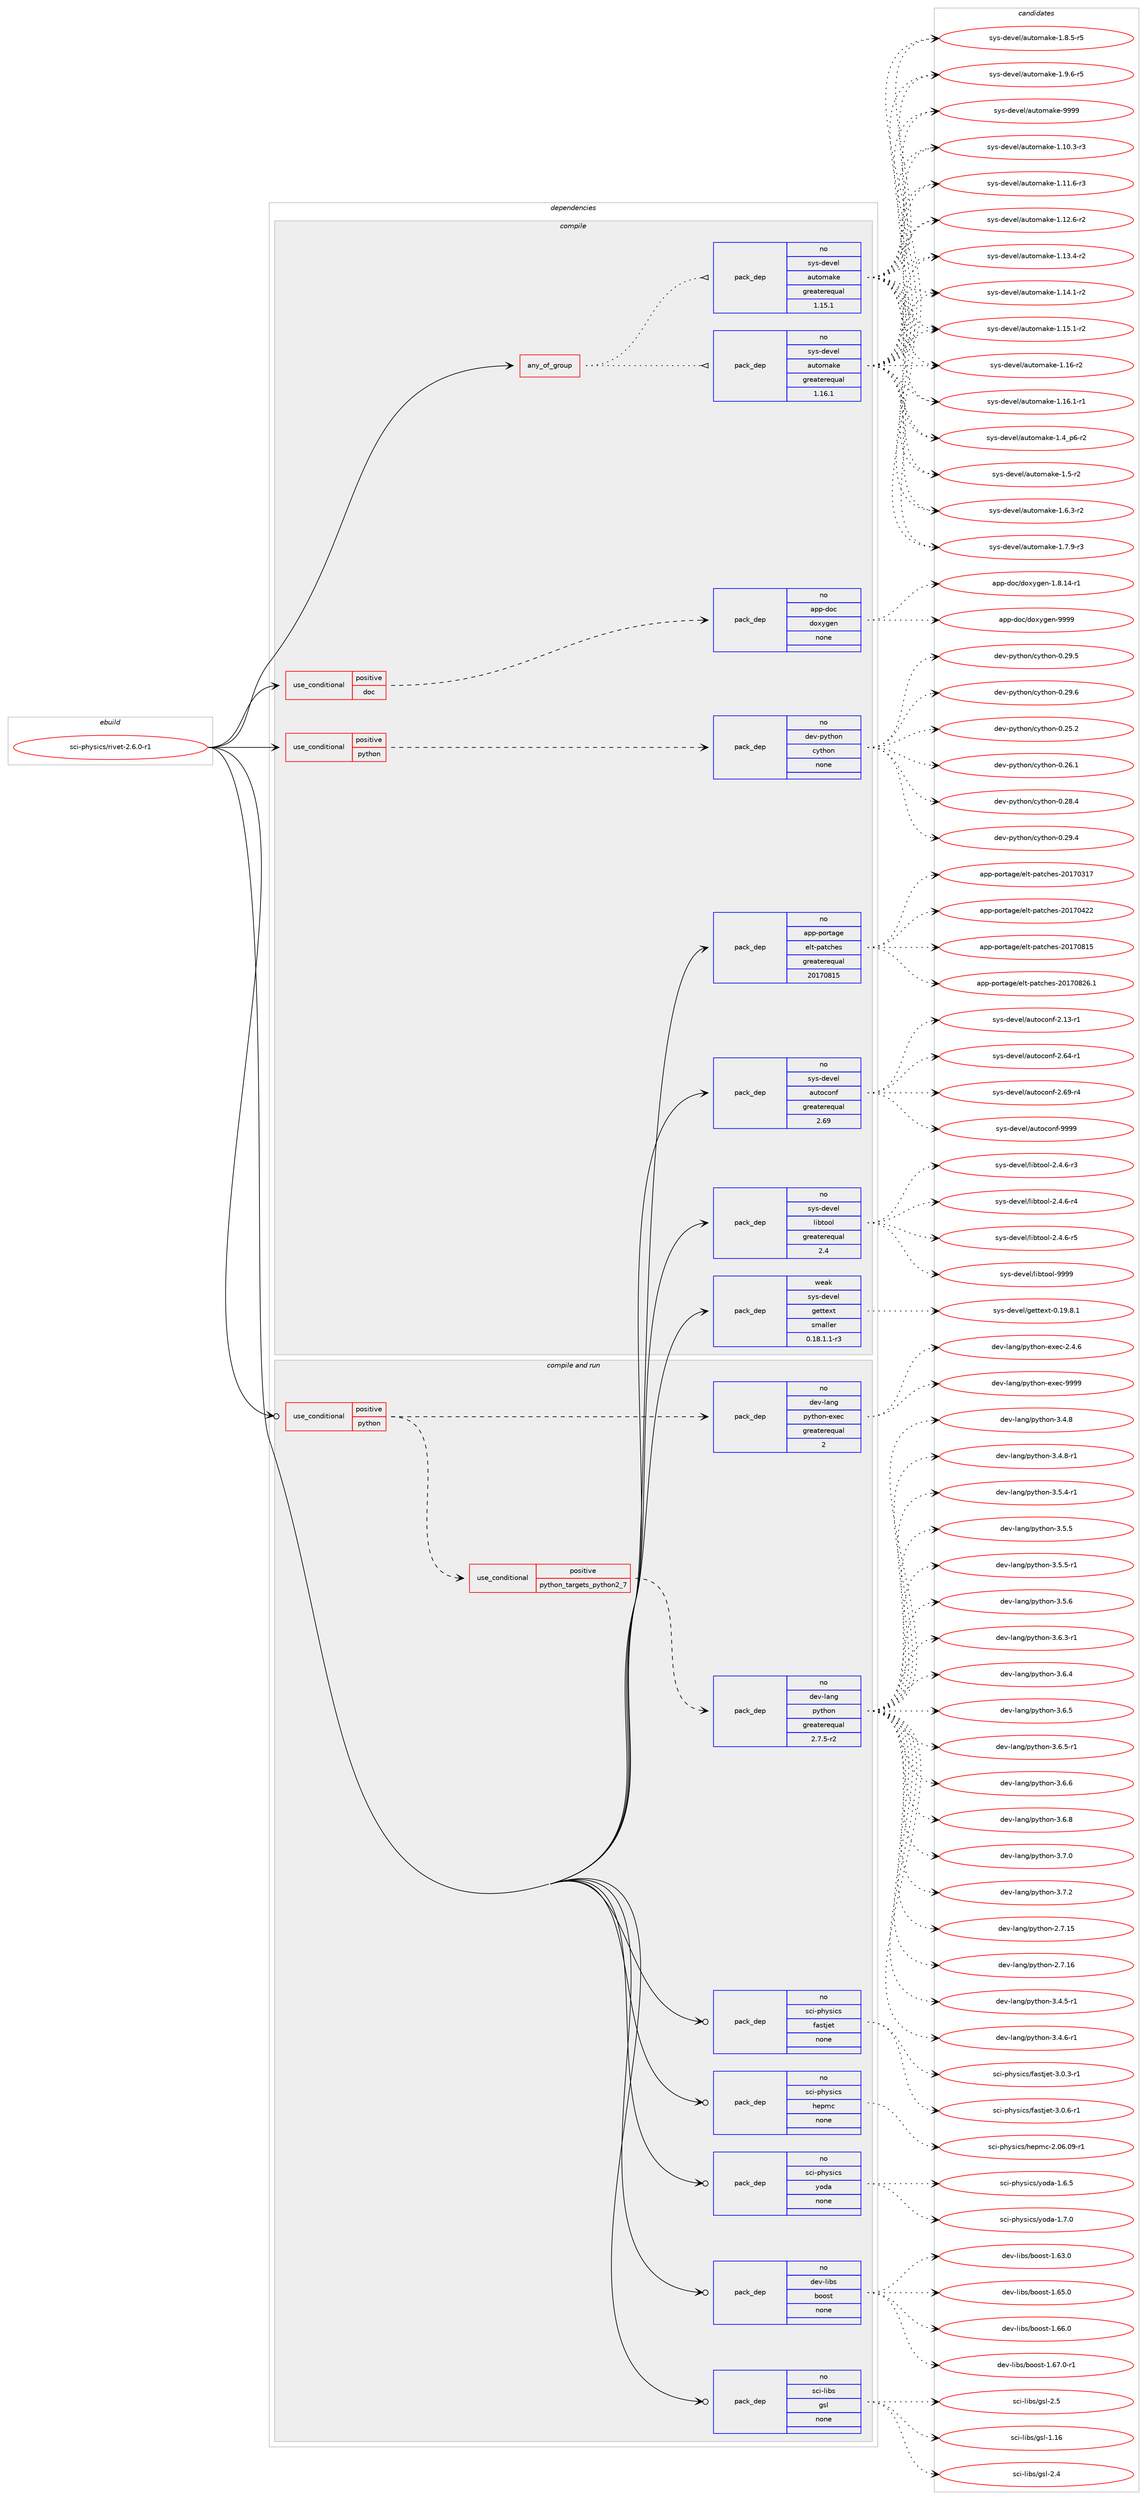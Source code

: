digraph prolog {

# *************
# Graph options
# *************

newrank=true;
concentrate=true;
compound=true;
graph [rankdir=LR,fontname=Helvetica,fontsize=10,ranksep=1.5];#, ranksep=2.5, nodesep=0.2];
edge  [arrowhead=vee];
node  [fontname=Helvetica,fontsize=10];

# **********
# The ebuild
# **********

subgraph cluster_leftcol {
color=gray;
rank=same;
label=<<i>ebuild</i>>;
id [label="sci-physics/rivet-2.6.0-r1", color=red, width=4, href="../sci-physics/rivet-2.6.0-r1.svg"];
}

# ****************
# The dependencies
# ****************

subgraph cluster_midcol {
color=gray;
label=<<i>dependencies</i>>;
subgraph cluster_compile {
fillcolor="#eeeeee";
style=filled;
label=<<i>compile</i>>;
subgraph any27036 {
dependency1700957 [label=<<TABLE BORDER="0" CELLBORDER="1" CELLSPACING="0" CELLPADDING="4"><TR><TD CELLPADDING="10">any_of_group</TD></TR></TABLE>>, shape=none, color=red];subgraph pack1217906 {
dependency1700958 [label=<<TABLE BORDER="0" CELLBORDER="1" CELLSPACING="0" CELLPADDING="4" WIDTH="220"><TR><TD ROWSPAN="6" CELLPADDING="30">pack_dep</TD></TR><TR><TD WIDTH="110">no</TD></TR><TR><TD>sys-devel</TD></TR><TR><TD>automake</TD></TR><TR><TD>greaterequal</TD></TR><TR><TD>1.16.1</TD></TR></TABLE>>, shape=none, color=blue];
}
dependency1700957:e -> dependency1700958:w [weight=20,style="dotted",arrowhead="oinv"];
subgraph pack1217907 {
dependency1700959 [label=<<TABLE BORDER="0" CELLBORDER="1" CELLSPACING="0" CELLPADDING="4" WIDTH="220"><TR><TD ROWSPAN="6" CELLPADDING="30">pack_dep</TD></TR><TR><TD WIDTH="110">no</TD></TR><TR><TD>sys-devel</TD></TR><TR><TD>automake</TD></TR><TR><TD>greaterequal</TD></TR><TR><TD>1.15.1</TD></TR></TABLE>>, shape=none, color=blue];
}
dependency1700957:e -> dependency1700959:w [weight=20,style="dotted",arrowhead="oinv"];
}
id:e -> dependency1700957:w [weight=20,style="solid",arrowhead="vee"];
subgraph cond455163 {
dependency1700960 [label=<<TABLE BORDER="0" CELLBORDER="1" CELLSPACING="0" CELLPADDING="4"><TR><TD ROWSPAN="3" CELLPADDING="10">use_conditional</TD></TR><TR><TD>positive</TD></TR><TR><TD>doc</TD></TR></TABLE>>, shape=none, color=red];
subgraph pack1217908 {
dependency1700961 [label=<<TABLE BORDER="0" CELLBORDER="1" CELLSPACING="0" CELLPADDING="4" WIDTH="220"><TR><TD ROWSPAN="6" CELLPADDING="30">pack_dep</TD></TR><TR><TD WIDTH="110">no</TD></TR><TR><TD>app-doc</TD></TR><TR><TD>doxygen</TD></TR><TR><TD>none</TD></TR><TR><TD></TD></TR></TABLE>>, shape=none, color=blue];
}
dependency1700960:e -> dependency1700961:w [weight=20,style="dashed",arrowhead="vee"];
}
id:e -> dependency1700960:w [weight=20,style="solid",arrowhead="vee"];
subgraph cond455164 {
dependency1700962 [label=<<TABLE BORDER="0" CELLBORDER="1" CELLSPACING="0" CELLPADDING="4"><TR><TD ROWSPAN="3" CELLPADDING="10">use_conditional</TD></TR><TR><TD>positive</TD></TR><TR><TD>python</TD></TR></TABLE>>, shape=none, color=red];
subgraph pack1217909 {
dependency1700963 [label=<<TABLE BORDER="0" CELLBORDER="1" CELLSPACING="0" CELLPADDING="4" WIDTH="220"><TR><TD ROWSPAN="6" CELLPADDING="30">pack_dep</TD></TR><TR><TD WIDTH="110">no</TD></TR><TR><TD>dev-python</TD></TR><TR><TD>cython</TD></TR><TR><TD>none</TD></TR><TR><TD></TD></TR></TABLE>>, shape=none, color=blue];
}
dependency1700962:e -> dependency1700963:w [weight=20,style="dashed",arrowhead="vee"];
}
id:e -> dependency1700962:w [weight=20,style="solid",arrowhead="vee"];
subgraph pack1217910 {
dependency1700964 [label=<<TABLE BORDER="0" CELLBORDER="1" CELLSPACING="0" CELLPADDING="4" WIDTH="220"><TR><TD ROWSPAN="6" CELLPADDING="30">pack_dep</TD></TR><TR><TD WIDTH="110">no</TD></TR><TR><TD>app-portage</TD></TR><TR><TD>elt-patches</TD></TR><TR><TD>greaterequal</TD></TR><TR><TD>20170815</TD></TR></TABLE>>, shape=none, color=blue];
}
id:e -> dependency1700964:w [weight=20,style="solid",arrowhead="vee"];
subgraph pack1217911 {
dependency1700965 [label=<<TABLE BORDER="0" CELLBORDER="1" CELLSPACING="0" CELLPADDING="4" WIDTH="220"><TR><TD ROWSPAN="6" CELLPADDING="30">pack_dep</TD></TR><TR><TD WIDTH="110">no</TD></TR><TR><TD>sys-devel</TD></TR><TR><TD>autoconf</TD></TR><TR><TD>greaterequal</TD></TR><TR><TD>2.69</TD></TR></TABLE>>, shape=none, color=blue];
}
id:e -> dependency1700965:w [weight=20,style="solid",arrowhead="vee"];
subgraph pack1217912 {
dependency1700966 [label=<<TABLE BORDER="0" CELLBORDER="1" CELLSPACING="0" CELLPADDING="4" WIDTH="220"><TR><TD ROWSPAN="6" CELLPADDING="30">pack_dep</TD></TR><TR><TD WIDTH="110">no</TD></TR><TR><TD>sys-devel</TD></TR><TR><TD>libtool</TD></TR><TR><TD>greaterequal</TD></TR><TR><TD>2.4</TD></TR></TABLE>>, shape=none, color=blue];
}
id:e -> dependency1700966:w [weight=20,style="solid",arrowhead="vee"];
subgraph pack1217913 {
dependency1700967 [label=<<TABLE BORDER="0" CELLBORDER="1" CELLSPACING="0" CELLPADDING="4" WIDTH="220"><TR><TD ROWSPAN="6" CELLPADDING="30">pack_dep</TD></TR><TR><TD WIDTH="110">weak</TD></TR><TR><TD>sys-devel</TD></TR><TR><TD>gettext</TD></TR><TR><TD>smaller</TD></TR><TR><TD>0.18.1.1-r3</TD></TR></TABLE>>, shape=none, color=blue];
}
id:e -> dependency1700967:w [weight=20,style="solid",arrowhead="vee"];
}
subgraph cluster_compileandrun {
fillcolor="#eeeeee";
style=filled;
label=<<i>compile and run</i>>;
subgraph cond455165 {
dependency1700968 [label=<<TABLE BORDER="0" CELLBORDER="1" CELLSPACING="0" CELLPADDING="4"><TR><TD ROWSPAN="3" CELLPADDING="10">use_conditional</TD></TR><TR><TD>positive</TD></TR><TR><TD>python</TD></TR></TABLE>>, shape=none, color=red];
subgraph cond455166 {
dependency1700969 [label=<<TABLE BORDER="0" CELLBORDER="1" CELLSPACING="0" CELLPADDING="4"><TR><TD ROWSPAN="3" CELLPADDING="10">use_conditional</TD></TR><TR><TD>positive</TD></TR><TR><TD>python_targets_python2_7</TD></TR></TABLE>>, shape=none, color=red];
subgraph pack1217914 {
dependency1700970 [label=<<TABLE BORDER="0" CELLBORDER="1" CELLSPACING="0" CELLPADDING="4" WIDTH="220"><TR><TD ROWSPAN="6" CELLPADDING="30">pack_dep</TD></TR><TR><TD WIDTH="110">no</TD></TR><TR><TD>dev-lang</TD></TR><TR><TD>python</TD></TR><TR><TD>greaterequal</TD></TR><TR><TD>2.7.5-r2</TD></TR></TABLE>>, shape=none, color=blue];
}
dependency1700969:e -> dependency1700970:w [weight=20,style="dashed",arrowhead="vee"];
}
dependency1700968:e -> dependency1700969:w [weight=20,style="dashed",arrowhead="vee"];
subgraph pack1217915 {
dependency1700971 [label=<<TABLE BORDER="0" CELLBORDER="1" CELLSPACING="0" CELLPADDING="4" WIDTH="220"><TR><TD ROWSPAN="6" CELLPADDING="30">pack_dep</TD></TR><TR><TD WIDTH="110">no</TD></TR><TR><TD>dev-lang</TD></TR><TR><TD>python-exec</TD></TR><TR><TD>greaterequal</TD></TR><TR><TD>2</TD></TR></TABLE>>, shape=none, color=blue];
}
dependency1700968:e -> dependency1700971:w [weight=20,style="dashed",arrowhead="vee"];
}
id:e -> dependency1700968:w [weight=20,style="solid",arrowhead="odotvee"];
subgraph pack1217916 {
dependency1700972 [label=<<TABLE BORDER="0" CELLBORDER="1" CELLSPACING="0" CELLPADDING="4" WIDTH="220"><TR><TD ROWSPAN="6" CELLPADDING="30">pack_dep</TD></TR><TR><TD WIDTH="110">no</TD></TR><TR><TD>dev-libs</TD></TR><TR><TD>boost</TD></TR><TR><TD>none</TD></TR><TR><TD></TD></TR></TABLE>>, shape=none, color=blue];
}
id:e -> dependency1700972:w [weight=20,style="solid",arrowhead="odotvee"];
subgraph pack1217917 {
dependency1700973 [label=<<TABLE BORDER="0" CELLBORDER="1" CELLSPACING="0" CELLPADDING="4" WIDTH="220"><TR><TD ROWSPAN="6" CELLPADDING="30">pack_dep</TD></TR><TR><TD WIDTH="110">no</TD></TR><TR><TD>sci-libs</TD></TR><TR><TD>gsl</TD></TR><TR><TD>none</TD></TR><TR><TD></TD></TR></TABLE>>, shape=none, color=blue];
}
id:e -> dependency1700973:w [weight=20,style="solid",arrowhead="odotvee"];
subgraph pack1217918 {
dependency1700974 [label=<<TABLE BORDER="0" CELLBORDER="1" CELLSPACING="0" CELLPADDING="4" WIDTH="220"><TR><TD ROWSPAN="6" CELLPADDING="30">pack_dep</TD></TR><TR><TD WIDTH="110">no</TD></TR><TR><TD>sci-physics</TD></TR><TR><TD>fastjet</TD></TR><TR><TD>none</TD></TR><TR><TD></TD></TR></TABLE>>, shape=none, color=blue];
}
id:e -> dependency1700974:w [weight=20,style="solid",arrowhead="odotvee"];
subgraph pack1217919 {
dependency1700975 [label=<<TABLE BORDER="0" CELLBORDER="1" CELLSPACING="0" CELLPADDING="4" WIDTH="220"><TR><TD ROWSPAN="6" CELLPADDING="30">pack_dep</TD></TR><TR><TD WIDTH="110">no</TD></TR><TR><TD>sci-physics</TD></TR><TR><TD>hepmc</TD></TR><TR><TD>none</TD></TR><TR><TD></TD></TR></TABLE>>, shape=none, color=blue];
}
id:e -> dependency1700975:w [weight=20,style="solid",arrowhead="odotvee"];
subgraph pack1217920 {
dependency1700976 [label=<<TABLE BORDER="0" CELLBORDER="1" CELLSPACING="0" CELLPADDING="4" WIDTH="220"><TR><TD ROWSPAN="6" CELLPADDING="30">pack_dep</TD></TR><TR><TD WIDTH="110">no</TD></TR><TR><TD>sci-physics</TD></TR><TR><TD>yoda</TD></TR><TR><TD>none</TD></TR><TR><TD></TD></TR></TABLE>>, shape=none, color=blue];
}
id:e -> dependency1700976:w [weight=20,style="solid",arrowhead="odotvee"];
}
subgraph cluster_run {
fillcolor="#eeeeee";
style=filled;
label=<<i>run</i>>;
}
}

# **************
# The candidates
# **************

subgraph cluster_choices {
rank=same;
color=gray;
label=<<i>candidates</i>>;

subgraph choice1217906 {
color=black;
nodesep=1;
choice11512111545100101118101108479711711611110997107101454946494846514511451 [label="sys-devel/automake-1.10.3-r3", color=red, width=4,href="../sys-devel/automake-1.10.3-r3.svg"];
choice11512111545100101118101108479711711611110997107101454946494946544511451 [label="sys-devel/automake-1.11.6-r3", color=red, width=4,href="../sys-devel/automake-1.11.6-r3.svg"];
choice11512111545100101118101108479711711611110997107101454946495046544511450 [label="sys-devel/automake-1.12.6-r2", color=red, width=4,href="../sys-devel/automake-1.12.6-r2.svg"];
choice11512111545100101118101108479711711611110997107101454946495146524511450 [label="sys-devel/automake-1.13.4-r2", color=red, width=4,href="../sys-devel/automake-1.13.4-r2.svg"];
choice11512111545100101118101108479711711611110997107101454946495246494511450 [label="sys-devel/automake-1.14.1-r2", color=red, width=4,href="../sys-devel/automake-1.14.1-r2.svg"];
choice11512111545100101118101108479711711611110997107101454946495346494511450 [label="sys-devel/automake-1.15.1-r2", color=red, width=4,href="../sys-devel/automake-1.15.1-r2.svg"];
choice1151211154510010111810110847971171161111099710710145494649544511450 [label="sys-devel/automake-1.16-r2", color=red, width=4,href="../sys-devel/automake-1.16-r2.svg"];
choice11512111545100101118101108479711711611110997107101454946495446494511449 [label="sys-devel/automake-1.16.1-r1", color=red, width=4,href="../sys-devel/automake-1.16.1-r1.svg"];
choice115121115451001011181011084797117116111109971071014549465295112544511450 [label="sys-devel/automake-1.4_p6-r2", color=red, width=4,href="../sys-devel/automake-1.4_p6-r2.svg"];
choice11512111545100101118101108479711711611110997107101454946534511450 [label="sys-devel/automake-1.5-r2", color=red, width=4,href="../sys-devel/automake-1.5-r2.svg"];
choice115121115451001011181011084797117116111109971071014549465446514511450 [label="sys-devel/automake-1.6.3-r2", color=red, width=4,href="../sys-devel/automake-1.6.3-r2.svg"];
choice115121115451001011181011084797117116111109971071014549465546574511451 [label="sys-devel/automake-1.7.9-r3", color=red, width=4,href="../sys-devel/automake-1.7.9-r3.svg"];
choice115121115451001011181011084797117116111109971071014549465646534511453 [label="sys-devel/automake-1.8.5-r5", color=red, width=4,href="../sys-devel/automake-1.8.5-r5.svg"];
choice115121115451001011181011084797117116111109971071014549465746544511453 [label="sys-devel/automake-1.9.6-r5", color=red, width=4,href="../sys-devel/automake-1.9.6-r5.svg"];
choice115121115451001011181011084797117116111109971071014557575757 [label="sys-devel/automake-9999", color=red, width=4,href="../sys-devel/automake-9999.svg"];
dependency1700958:e -> choice11512111545100101118101108479711711611110997107101454946494846514511451:w [style=dotted,weight="100"];
dependency1700958:e -> choice11512111545100101118101108479711711611110997107101454946494946544511451:w [style=dotted,weight="100"];
dependency1700958:e -> choice11512111545100101118101108479711711611110997107101454946495046544511450:w [style=dotted,weight="100"];
dependency1700958:e -> choice11512111545100101118101108479711711611110997107101454946495146524511450:w [style=dotted,weight="100"];
dependency1700958:e -> choice11512111545100101118101108479711711611110997107101454946495246494511450:w [style=dotted,weight="100"];
dependency1700958:e -> choice11512111545100101118101108479711711611110997107101454946495346494511450:w [style=dotted,weight="100"];
dependency1700958:e -> choice1151211154510010111810110847971171161111099710710145494649544511450:w [style=dotted,weight="100"];
dependency1700958:e -> choice11512111545100101118101108479711711611110997107101454946495446494511449:w [style=dotted,weight="100"];
dependency1700958:e -> choice115121115451001011181011084797117116111109971071014549465295112544511450:w [style=dotted,weight="100"];
dependency1700958:e -> choice11512111545100101118101108479711711611110997107101454946534511450:w [style=dotted,weight="100"];
dependency1700958:e -> choice115121115451001011181011084797117116111109971071014549465446514511450:w [style=dotted,weight="100"];
dependency1700958:e -> choice115121115451001011181011084797117116111109971071014549465546574511451:w [style=dotted,weight="100"];
dependency1700958:e -> choice115121115451001011181011084797117116111109971071014549465646534511453:w [style=dotted,weight="100"];
dependency1700958:e -> choice115121115451001011181011084797117116111109971071014549465746544511453:w [style=dotted,weight="100"];
dependency1700958:e -> choice115121115451001011181011084797117116111109971071014557575757:w [style=dotted,weight="100"];
}
subgraph choice1217907 {
color=black;
nodesep=1;
choice11512111545100101118101108479711711611110997107101454946494846514511451 [label="sys-devel/automake-1.10.3-r3", color=red, width=4,href="../sys-devel/automake-1.10.3-r3.svg"];
choice11512111545100101118101108479711711611110997107101454946494946544511451 [label="sys-devel/automake-1.11.6-r3", color=red, width=4,href="../sys-devel/automake-1.11.6-r3.svg"];
choice11512111545100101118101108479711711611110997107101454946495046544511450 [label="sys-devel/automake-1.12.6-r2", color=red, width=4,href="../sys-devel/automake-1.12.6-r2.svg"];
choice11512111545100101118101108479711711611110997107101454946495146524511450 [label="sys-devel/automake-1.13.4-r2", color=red, width=4,href="../sys-devel/automake-1.13.4-r2.svg"];
choice11512111545100101118101108479711711611110997107101454946495246494511450 [label="sys-devel/automake-1.14.1-r2", color=red, width=4,href="../sys-devel/automake-1.14.1-r2.svg"];
choice11512111545100101118101108479711711611110997107101454946495346494511450 [label="sys-devel/automake-1.15.1-r2", color=red, width=4,href="../sys-devel/automake-1.15.1-r2.svg"];
choice1151211154510010111810110847971171161111099710710145494649544511450 [label="sys-devel/automake-1.16-r2", color=red, width=4,href="../sys-devel/automake-1.16-r2.svg"];
choice11512111545100101118101108479711711611110997107101454946495446494511449 [label="sys-devel/automake-1.16.1-r1", color=red, width=4,href="../sys-devel/automake-1.16.1-r1.svg"];
choice115121115451001011181011084797117116111109971071014549465295112544511450 [label="sys-devel/automake-1.4_p6-r2", color=red, width=4,href="../sys-devel/automake-1.4_p6-r2.svg"];
choice11512111545100101118101108479711711611110997107101454946534511450 [label="sys-devel/automake-1.5-r2", color=red, width=4,href="../sys-devel/automake-1.5-r2.svg"];
choice115121115451001011181011084797117116111109971071014549465446514511450 [label="sys-devel/automake-1.6.3-r2", color=red, width=4,href="../sys-devel/automake-1.6.3-r2.svg"];
choice115121115451001011181011084797117116111109971071014549465546574511451 [label="sys-devel/automake-1.7.9-r3", color=red, width=4,href="../sys-devel/automake-1.7.9-r3.svg"];
choice115121115451001011181011084797117116111109971071014549465646534511453 [label="sys-devel/automake-1.8.5-r5", color=red, width=4,href="../sys-devel/automake-1.8.5-r5.svg"];
choice115121115451001011181011084797117116111109971071014549465746544511453 [label="sys-devel/automake-1.9.6-r5", color=red, width=4,href="../sys-devel/automake-1.9.6-r5.svg"];
choice115121115451001011181011084797117116111109971071014557575757 [label="sys-devel/automake-9999", color=red, width=4,href="../sys-devel/automake-9999.svg"];
dependency1700959:e -> choice11512111545100101118101108479711711611110997107101454946494846514511451:w [style=dotted,weight="100"];
dependency1700959:e -> choice11512111545100101118101108479711711611110997107101454946494946544511451:w [style=dotted,weight="100"];
dependency1700959:e -> choice11512111545100101118101108479711711611110997107101454946495046544511450:w [style=dotted,weight="100"];
dependency1700959:e -> choice11512111545100101118101108479711711611110997107101454946495146524511450:w [style=dotted,weight="100"];
dependency1700959:e -> choice11512111545100101118101108479711711611110997107101454946495246494511450:w [style=dotted,weight="100"];
dependency1700959:e -> choice11512111545100101118101108479711711611110997107101454946495346494511450:w [style=dotted,weight="100"];
dependency1700959:e -> choice1151211154510010111810110847971171161111099710710145494649544511450:w [style=dotted,weight="100"];
dependency1700959:e -> choice11512111545100101118101108479711711611110997107101454946495446494511449:w [style=dotted,weight="100"];
dependency1700959:e -> choice115121115451001011181011084797117116111109971071014549465295112544511450:w [style=dotted,weight="100"];
dependency1700959:e -> choice11512111545100101118101108479711711611110997107101454946534511450:w [style=dotted,weight="100"];
dependency1700959:e -> choice115121115451001011181011084797117116111109971071014549465446514511450:w [style=dotted,weight="100"];
dependency1700959:e -> choice115121115451001011181011084797117116111109971071014549465546574511451:w [style=dotted,weight="100"];
dependency1700959:e -> choice115121115451001011181011084797117116111109971071014549465646534511453:w [style=dotted,weight="100"];
dependency1700959:e -> choice115121115451001011181011084797117116111109971071014549465746544511453:w [style=dotted,weight="100"];
dependency1700959:e -> choice115121115451001011181011084797117116111109971071014557575757:w [style=dotted,weight="100"];
}
subgraph choice1217908 {
color=black;
nodesep=1;
choice97112112451001119947100111120121103101110454946564649524511449 [label="app-doc/doxygen-1.8.14-r1", color=red, width=4,href="../app-doc/doxygen-1.8.14-r1.svg"];
choice971121124510011199471001111201211031011104557575757 [label="app-doc/doxygen-9999", color=red, width=4,href="../app-doc/doxygen-9999.svg"];
dependency1700961:e -> choice97112112451001119947100111120121103101110454946564649524511449:w [style=dotted,weight="100"];
dependency1700961:e -> choice971121124510011199471001111201211031011104557575757:w [style=dotted,weight="100"];
}
subgraph choice1217909 {
color=black;
nodesep=1;
choice10010111845112121116104111110479912111610411111045484650534650 [label="dev-python/cython-0.25.2", color=red, width=4,href="../dev-python/cython-0.25.2.svg"];
choice10010111845112121116104111110479912111610411111045484650544649 [label="dev-python/cython-0.26.1", color=red, width=4,href="../dev-python/cython-0.26.1.svg"];
choice10010111845112121116104111110479912111610411111045484650564652 [label="dev-python/cython-0.28.4", color=red, width=4,href="../dev-python/cython-0.28.4.svg"];
choice10010111845112121116104111110479912111610411111045484650574652 [label="dev-python/cython-0.29.4", color=red, width=4,href="../dev-python/cython-0.29.4.svg"];
choice10010111845112121116104111110479912111610411111045484650574653 [label="dev-python/cython-0.29.5", color=red, width=4,href="../dev-python/cython-0.29.5.svg"];
choice10010111845112121116104111110479912111610411111045484650574654 [label="dev-python/cython-0.29.6", color=red, width=4,href="../dev-python/cython-0.29.6.svg"];
dependency1700963:e -> choice10010111845112121116104111110479912111610411111045484650534650:w [style=dotted,weight="100"];
dependency1700963:e -> choice10010111845112121116104111110479912111610411111045484650544649:w [style=dotted,weight="100"];
dependency1700963:e -> choice10010111845112121116104111110479912111610411111045484650564652:w [style=dotted,weight="100"];
dependency1700963:e -> choice10010111845112121116104111110479912111610411111045484650574652:w [style=dotted,weight="100"];
dependency1700963:e -> choice10010111845112121116104111110479912111610411111045484650574653:w [style=dotted,weight="100"];
dependency1700963:e -> choice10010111845112121116104111110479912111610411111045484650574654:w [style=dotted,weight="100"];
}
subgraph choice1217910 {
color=black;
nodesep=1;
choice97112112451121111141169710310147101108116451129711699104101115455048495548514955 [label="app-portage/elt-patches-20170317", color=red, width=4,href="../app-portage/elt-patches-20170317.svg"];
choice97112112451121111141169710310147101108116451129711699104101115455048495548525050 [label="app-portage/elt-patches-20170422", color=red, width=4,href="../app-portage/elt-patches-20170422.svg"];
choice97112112451121111141169710310147101108116451129711699104101115455048495548564953 [label="app-portage/elt-patches-20170815", color=red, width=4,href="../app-portage/elt-patches-20170815.svg"];
choice971121124511211111411697103101471011081164511297116991041011154550484955485650544649 [label="app-portage/elt-patches-20170826.1", color=red, width=4,href="../app-portage/elt-patches-20170826.1.svg"];
dependency1700964:e -> choice97112112451121111141169710310147101108116451129711699104101115455048495548514955:w [style=dotted,weight="100"];
dependency1700964:e -> choice97112112451121111141169710310147101108116451129711699104101115455048495548525050:w [style=dotted,weight="100"];
dependency1700964:e -> choice97112112451121111141169710310147101108116451129711699104101115455048495548564953:w [style=dotted,weight="100"];
dependency1700964:e -> choice971121124511211111411697103101471011081164511297116991041011154550484955485650544649:w [style=dotted,weight="100"];
}
subgraph choice1217911 {
color=black;
nodesep=1;
choice1151211154510010111810110847971171161119911111010245504649514511449 [label="sys-devel/autoconf-2.13-r1", color=red, width=4,href="../sys-devel/autoconf-2.13-r1.svg"];
choice1151211154510010111810110847971171161119911111010245504654524511449 [label="sys-devel/autoconf-2.64-r1", color=red, width=4,href="../sys-devel/autoconf-2.64-r1.svg"];
choice1151211154510010111810110847971171161119911111010245504654574511452 [label="sys-devel/autoconf-2.69-r4", color=red, width=4,href="../sys-devel/autoconf-2.69-r4.svg"];
choice115121115451001011181011084797117116111991111101024557575757 [label="sys-devel/autoconf-9999", color=red, width=4,href="../sys-devel/autoconf-9999.svg"];
dependency1700965:e -> choice1151211154510010111810110847971171161119911111010245504649514511449:w [style=dotted,weight="100"];
dependency1700965:e -> choice1151211154510010111810110847971171161119911111010245504654524511449:w [style=dotted,weight="100"];
dependency1700965:e -> choice1151211154510010111810110847971171161119911111010245504654574511452:w [style=dotted,weight="100"];
dependency1700965:e -> choice115121115451001011181011084797117116111991111101024557575757:w [style=dotted,weight="100"];
}
subgraph choice1217912 {
color=black;
nodesep=1;
choice1151211154510010111810110847108105981161111111084550465246544511451 [label="sys-devel/libtool-2.4.6-r3", color=red, width=4,href="../sys-devel/libtool-2.4.6-r3.svg"];
choice1151211154510010111810110847108105981161111111084550465246544511452 [label="sys-devel/libtool-2.4.6-r4", color=red, width=4,href="../sys-devel/libtool-2.4.6-r4.svg"];
choice1151211154510010111810110847108105981161111111084550465246544511453 [label="sys-devel/libtool-2.4.6-r5", color=red, width=4,href="../sys-devel/libtool-2.4.6-r5.svg"];
choice1151211154510010111810110847108105981161111111084557575757 [label="sys-devel/libtool-9999", color=red, width=4,href="../sys-devel/libtool-9999.svg"];
dependency1700966:e -> choice1151211154510010111810110847108105981161111111084550465246544511451:w [style=dotted,weight="100"];
dependency1700966:e -> choice1151211154510010111810110847108105981161111111084550465246544511452:w [style=dotted,weight="100"];
dependency1700966:e -> choice1151211154510010111810110847108105981161111111084550465246544511453:w [style=dotted,weight="100"];
dependency1700966:e -> choice1151211154510010111810110847108105981161111111084557575757:w [style=dotted,weight="100"];
}
subgraph choice1217913 {
color=black;
nodesep=1;
choice1151211154510010111810110847103101116116101120116454846495746564649 [label="sys-devel/gettext-0.19.8.1", color=red, width=4,href="../sys-devel/gettext-0.19.8.1.svg"];
dependency1700967:e -> choice1151211154510010111810110847103101116116101120116454846495746564649:w [style=dotted,weight="100"];
}
subgraph choice1217914 {
color=black;
nodesep=1;
choice10010111845108971101034711212111610411111045504655464953 [label="dev-lang/python-2.7.15", color=red, width=4,href="../dev-lang/python-2.7.15.svg"];
choice10010111845108971101034711212111610411111045504655464954 [label="dev-lang/python-2.7.16", color=red, width=4,href="../dev-lang/python-2.7.16.svg"];
choice1001011184510897110103471121211161041111104551465246534511449 [label="dev-lang/python-3.4.5-r1", color=red, width=4,href="../dev-lang/python-3.4.5-r1.svg"];
choice1001011184510897110103471121211161041111104551465246544511449 [label="dev-lang/python-3.4.6-r1", color=red, width=4,href="../dev-lang/python-3.4.6-r1.svg"];
choice100101118451089711010347112121116104111110455146524656 [label="dev-lang/python-3.4.8", color=red, width=4,href="../dev-lang/python-3.4.8.svg"];
choice1001011184510897110103471121211161041111104551465246564511449 [label="dev-lang/python-3.4.8-r1", color=red, width=4,href="../dev-lang/python-3.4.8-r1.svg"];
choice1001011184510897110103471121211161041111104551465346524511449 [label="dev-lang/python-3.5.4-r1", color=red, width=4,href="../dev-lang/python-3.5.4-r1.svg"];
choice100101118451089711010347112121116104111110455146534653 [label="dev-lang/python-3.5.5", color=red, width=4,href="../dev-lang/python-3.5.5.svg"];
choice1001011184510897110103471121211161041111104551465346534511449 [label="dev-lang/python-3.5.5-r1", color=red, width=4,href="../dev-lang/python-3.5.5-r1.svg"];
choice100101118451089711010347112121116104111110455146534654 [label="dev-lang/python-3.5.6", color=red, width=4,href="../dev-lang/python-3.5.6.svg"];
choice1001011184510897110103471121211161041111104551465446514511449 [label="dev-lang/python-3.6.3-r1", color=red, width=4,href="../dev-lang/python-3.6.3-r1.svg"];
choice100101118451089711010347112121116104111110455146544652 [label="dev-lang/python-3.6.4", color=red, width=4,href="../dev-lang/python-3.6.4.svg"];
choice100101118451089711010347112121116104111110455146544653 [label="dev-lang/python-3.6.5", color=red, width=4,href="../dev-lang/python-3.6.5.svg"];
choice1001011184510897110103471121211161041111104551465446534511449 [label="dev-lang/python-3.6.5-r1", color=red, width=4,href="../dev-lang/python-3.6.5-r1.svg"];
choice100101118451089711010347112121116104111110455146544654 [label="dev-lang/python-3.6.6", color=red, width=4,href="../dev-lang/python-3.6.6.svg"];
choice100101118451089711010347112121116104111110455146544656 [label="dev-lang/python-3.6.8", color=red, width=4,href="../dev-lang/python-3.6.8.svg"];
choice100101118451089711010347112121116104111110455146554648 [label="dev-lang/python-3.7.0", color=red, width=4,href="../dev-lang/python-3.7.0.svg"];
choice100101118451089711010347112121116104111110455146554650 [label="dev-lang/python-3.7.2", color=red, width=4,href="../dev-lang/python-3.7.2.svg"];
dependency1700970:e -> choice10010111845108971101034711212111610411111045504655464953:w [style=dotted,weight="100"];
dependency1700970:e -> choice10010111845108971101034711212111610411111045504655464954:w [style=dotted,weight="100"];
dependency1700970:e -> choice1001011184510897110103471121211161041111104551465246534511449:w [style=dotted,weight="100"];
dependency1700970:e -> choice1001011184510897110103471121211161041111104551465246544511449:w [style=dotted,weight="100"];
dependency1700970:e -> choice100101118451089711010347112121116104111110455146524656:w [style=dotted,weight="100"];
dependency1700970:e -> choice1001011184510897110103471121211161041111104551465246564511449:w [style=dotted,weight="100"];
dependency1700970:e -> choice1001011184510897110103471121211161041111104551465346524511449:w [style=dotted,weight="100"];
dependency1700970:e -> choice100101118451089711010347112121116104111110455146534653:w [style=dotted,weight="100"];
dependency1700970:e -> choice1001011184510897110103471121211161041111104551465346534511449:w [style=dotted,weight="100"];
dependency1700970:e -> choice100101118451089711010347112121116104111110455146534654:w [style=dotted,weight="100"];
dependency1700970:e -> choice1001011184510897110103471121211161041111104551465446514511449:w [style=dotted,weight="100"];
dependency1700970:e -> choice100101118451089711010347112121116104111110455146544652:w [style=dotted,weight="100"];
dependency1700970:e -> choice100101118451089711010347112121116104111110455146544653:w [style=dotted,weight="100"];
dependency1700970:e -> choice1001011184510897110103471121211161041111104551465446534511449:w [style=dotted,weight="100"];
dependency1700970:e -> choice100101118451089711010347112121116104111110455146544654:w [style=dotted,weight="100"];
dependency1700970:e -> choice100101118451089711010347112121116104111110455146544656:w [style=dotted,weight="100"];
dependency1700970:e -> choice100101118451089711010347112121116104111110455146554648:w [style=dotted,weight="100"];
dependency1700970:e -> choice100101118451089711010347112121116104111110455146554650:w [style=dotted,weight="100"];
}
subgraph choice1217915 {
color=black;
nodesep=1;
choice1001011184510897110103471121211161041111104510112010199455046524654 [label="dev-lang/python-exec-2.4.6", color=red, width=4,href="../dev-lang/python-exec-2.4.6.svg"];
choice10010111845108971101034711212111610411111045101120101994557575757 [label="dev-lang/python-exec-9999", color=red, width=4,href="../dev-lang/python-exec-9999.svg"];
dependency1700971:e -> choice1001011184510897110103471121211161041111104510112010199455046524654:w [style=dotted,weight="100"];
dependency1700971:e -> choice10010111845108971101034711212111610411111045101120101994557575757:w [style=dotted,weight="100"];
}
subgraph choice1217916 {
color=black;
nodesep=1;
choice1001011184510810598115479811111111511645494654514648 [label="dev-libs/boost-1.63.0", color=red, width=4,href="../dev-libs/boost-1.63.0.svg"];
choice1001011184510810598115479811111111511645494654534648 [label="dev-libs/boost-1.65.0", color=red, width=4,href="../dev-libs/boost-1.65.0.svg"];
choice1001011184510810598115479811111111511645494654544648 [label="dev-libs/boost-1.66.0", color=red, width=4,href="../dev-libs/boost-1.66.0.svg"];
choice10010111845108105981154798111111115116454946545546484511449 [label="dev-libs/boost-1.67.0-r1", color=red, width=4,href="../dev-libs/boost-1.67.0-r1.svg"];
dependency1700972:e -> choice1001011184510810598115479811111111511645494654514648:w [style=dotted,weight="100"];
dependency1700972:e -> choice1001011184510810598115479811111111511645494654534648:w [style=dotted,weight="100"];
dependency1700972:e -> choice1001011184510810598115479811111111511645494654544648:w [style=dotted,weight="100"];
dependency1700972:e -> choice10010111845108105981154798111111115116454946545546484511449:w [style=dotted,weight="100"];
}
subgraph choice1217917 {
color=black;
nodesep=1;
choice115991054510810598115471031151084549464954 [label="sci-libs/gsl-1.16", color=red, width=4,href="../sci-libs/gsl-1.16.svg"];
choice1159910545108105981154710311510845504652 [label="sci-libs/gsl-2.4", color=red, width=4,href="../sci-libs/gsl-2.4.svg"];
choice1159910545108105981154710311510845504653 [label="sci-libs/gsl-2.5", color=red, width=4,href="../sci-libs/gsl-2.5.svg"];
dependency1700973:e -> choice115991054510810598115471031151084549464954:w [style=dotted,weight="100"];
dependency1700973:e -> choice1159910545108105981154710311510845504652:w [style=dotted,weight="100"];
dependency1700973:e -> choice1159910545108105981154710311510845504653:w [style=dotted,weight="100"];
}
subgraph choice1217918 {
color=black;
nodesep=1;
choice11599105451121041211151059911547102971151161061011164551464846514511449 [label="sci-physics/fastjet-3.0.3-r1", color=red, width=4,href="../sci-physics/fastjet-3.0.3-r1.svg"];
choice11599105451121041211151059911547102971151161061011164551464846544511449 [label="sci-physics/fastjet-3.0.6-r1", color=red, width=4,href="../sci-physics/fastjet-3.0.6-r1.svg"];
dependency1700974:e -> choice11599105451121041211151059911547102971151161061011164551464846514511449:w [style=dotted,weight="100"];
dependency1700974:e -> choice11599105451121041211151059911547102971151161061011164551464846544511449:w [style=dotted,weight="100"];
}
subgraph choice1217919 {
color=black;
nodesep=1;
choice115991054511210412111510599115471041011121099945504648544648574511449 [label="sci-physics/hepmc-2.06.09-r1", color=red, width=4,href="../sci-physics/hepmc-2.06.09-r1.svg"];
dependency1700975:e -> choice115991054511210412111510599115471041011121099945504648544648574511449:w [style=dotted,weight="100"];
}
subgraph choice1217920 {
color=black;
nodesep=1;
choice1159910545112104121115105991154712111110097454946544653 [label="sci-physics/yoda-1.6.5", color=red, width=4,href="../sci-physics/yoda-1.6.5.svg"];
choice1159910545112104121115105991154712111110097454946554648 [label="sci-physics/yoda-1.7.0", color=red, width=4,href="../sci-physics/yoda-1.7.0.svg"];
dependency1700976:e -> choice1159910545112104121115105991154712111110097454946544653:w [style=dotted,weight="100"];
dependency1700976:e -> choice1159910545112104121115105991154712111110097454946554648:w [style=dotted,weight="100"];
}
}

}
